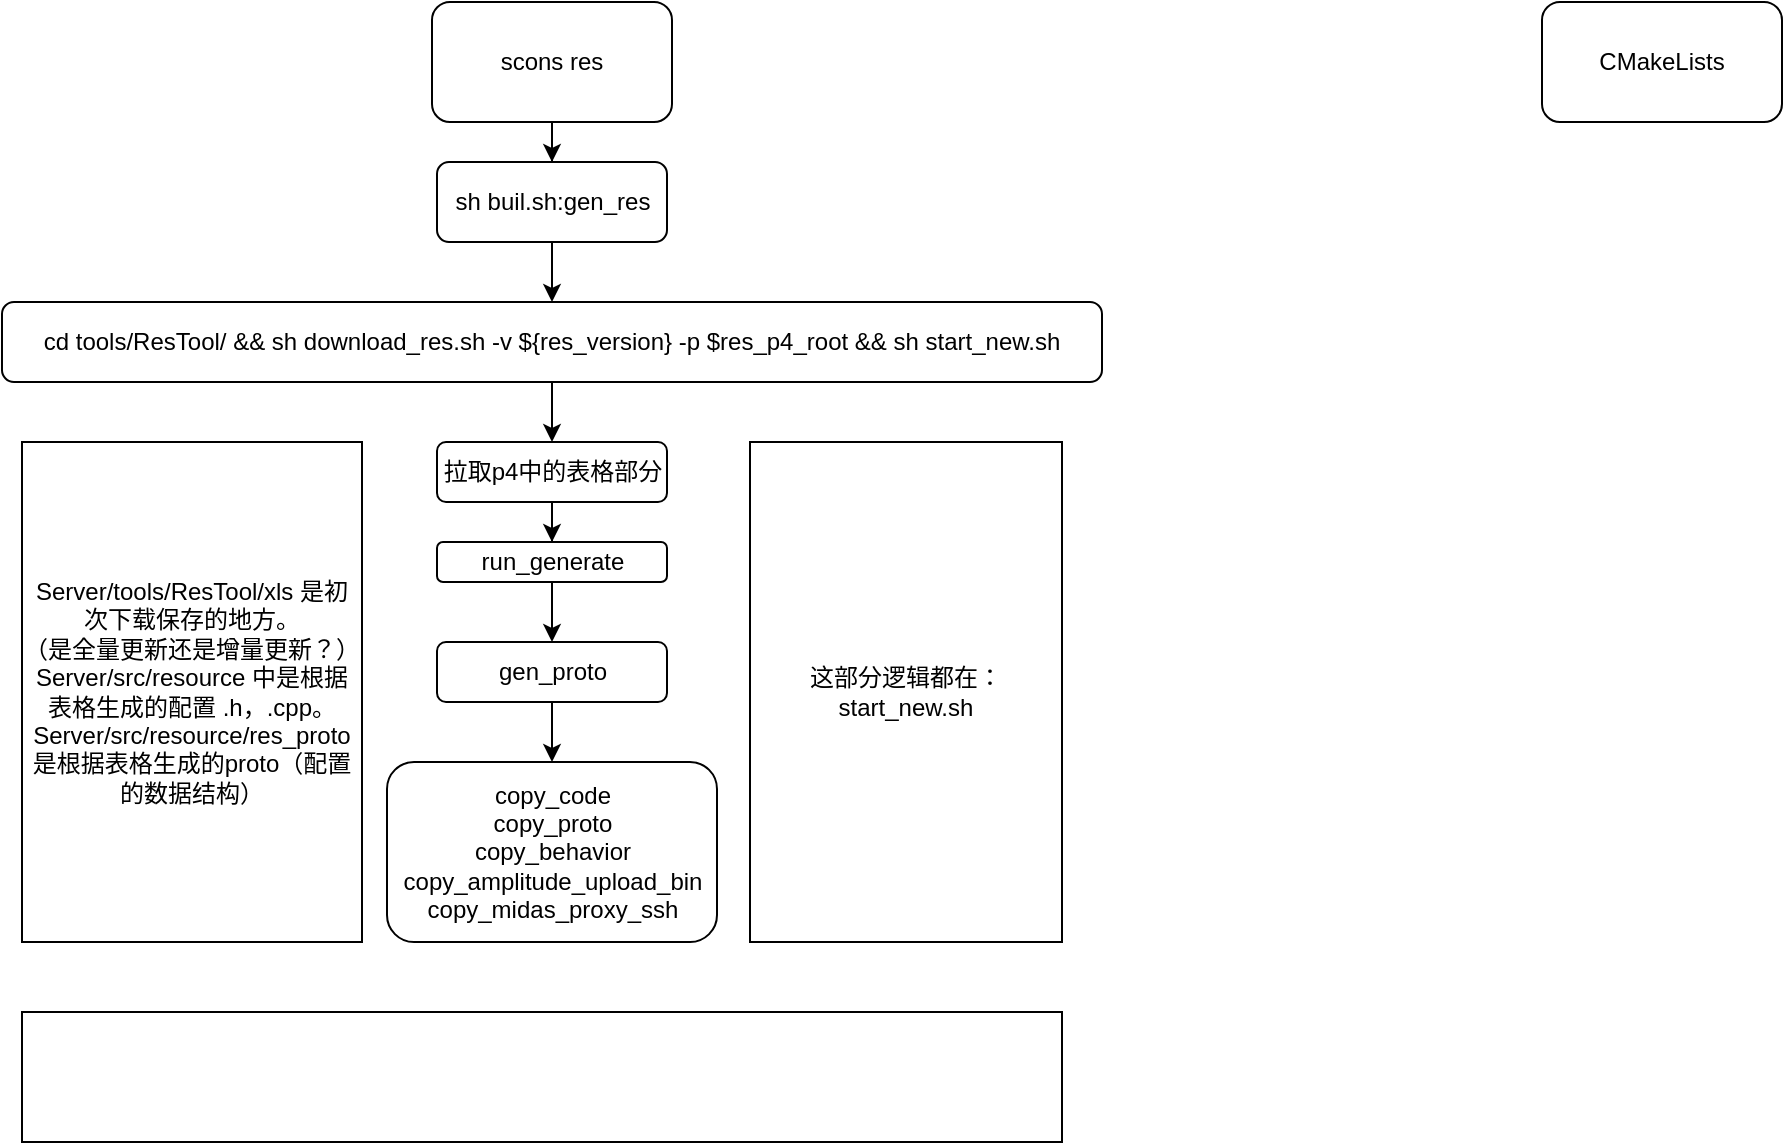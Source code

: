 <mxfile version="26.0.15">
  <diagram name="第 1 页" id="r0Z7M7erhmWLDyFD28IT">
    <mxGraphModel dx="1433" dy="1193" grid="1" gridSize="10" guides="1" tooltips="1" connect="1" arrows="1" fold="1" page="1" pageScale="1" pageWidth="827" pageHeight="1169" math="0" shadow="0">
      <root>
        <mxCell id="0" />
        <mxCell id="1" parent="0" />
        <mxCell id="0lmuhA2kAvK867DE8umY-3" value="" style="edgeStyle=orthogonalEdgeStyle;rounded=0;orthogonalLoop=1;jettySize=auto;html=1;" edge="1" parent="1" source="0lmuhA2kAvK867DE8umY-1" target="0lmuhA2kAvK867DE8umY-2">
          <mxGeometry relative="1" as="geometry" />
        </mxCell>
        <mxCell id="0lmuhA2kAvK867DE8umY-1" value="scons res" style="rounded=1;whiteSpace=wrap;html=1;" vertex="1" parent="1">
          <mxGeometry x="255" y="20" width="120" height="60" as="geometry" />
        </mxCell>
        <mxCell id="0lmuhA2kAvK867DE8umY-5" value="" style="edgeStyle=orthogonalEdgeStyle;rounded=0;orthogonalLoop=1;jettySize=auto;html=1;" edge="1" parent="1" source="0lmuhA2kAvK867DE8umY-2" target="0lmuhA2kAvK867DE8umY-4">
          <mxGeometry relative="1" as="geometry" />
        </mxCell>
        <mxCell id="0lmuhA2kAvK867DE8umY-2" value="sh buil.sh:gen_res" style="whiteSpace=wrap;html=1;rounded=1;" vertex="1" parent="1">
          <mxGeometry x="257.5" y="100" width="115" height="40" as="geometry" />
        </mxCell>
        <mxCell id="0lmuhA2kAvK867DE8umY-7" style="edgeStyle=orthogonalEdgeStyle;rounded=0;orthogonalLoop=1;jettySize=auto;html=1;entryX=0.5;entryY=0;entryDx=0;entryDy=0;" edge="1" parent="1" source="0lmuhA2kAvK867DE8umY-4" target="0lmuhA2kAvK867DE8umY-6">
          <mxGeometry relative="1" as="geometry" />
        </mxCell>
        <mxCell id="0lmuhA2kAvK867DE8umY-4" value="&lt;span style=&quot;font-size: 12px;&quot;&gt;cd tools/ResTool/ &amp;amp;&amp;amp; sh download_res.sh -v ${res_version} -p $res_p4_root &amp;amp;&amp;amp; sh start_new.sh&lt;/span&gt;" style="whiteSpace=wrap;html=1;rounded=1;" vertex="1" parent="1">
          <mxGeometry x="40" y="170" width="550" height="40" as="geometry" />
        </mxCell>
        <mxCell id="0lmuhA2kAvK867DE8umY-9" value="" style="edgeStyle=orthogonalEdgeStyle;rounded=0;orthogonalLoop=1;jettySize=auto;html=1;" edge="1" parent="1" source="0lmuhA2kAvK867DE8umY-6" target="0lmuhA2kAvK867DE8umY-8">
          <mxGeometry relative="1" as="geometry" />
        </mxCell>
        <mxCell id="0lmuhA2kAvK867DE8umY-6" value="拉取p4中的表格部分" style="rounded=1;whiteSpace=wrap;html=1;" vertex="1" parent="1">
          <mxGeometry x="257.5" y="240" width="115" height="30" as="geometry" />
        </mxCell>
        <mxCell id="0lmuhA2kAvK867DE8umY-11" value="" style="edgeStyle=orthogonalEdgeStyle;rounded=0;orthogonalLoop=1;jettySize=auto;html=1;" edge="1" parent="1" source="0lmuhA2kAvK867DE8umY-8" target="0lmuhA2kAvK867DE8umY-10">
          <mxGeometry relative="1" as="geometry" />
        </mxCell>
        <mxCell id="0lmuhA2kAvK867DE8umY-8" value="&lt;span style=&quot;font-size: 12px;&quot;&gt;run_generate&lt;/span&gt;" style="whiteSpace=wrap;html=1;rounded=1;" vertex="1" parent="1">
          <mxGeometry x="257.5" y="290" width="115" height="20" as="geometry" />
        </mxCell>
        <mxCell id="0lmuhA2kAvK867DE8umY-13" value="" style="edgeStyle=orthogonalEdgeStyle;rounded=0;orthogonalLoop=1;jettySize=auto;html=1;" edge="1" parent="1" source="0lmuhA2kAvK867DE8umY-10" target="0lmuhA2kAvK867DE8umY-12">
          <mxGeometry relative="1" as="geometry" />
        </mxCell>
        <mxCell id="0lmuhA2kAvK867DE8umY-10" value="&lt;span style=&quot;font-size: 12px;&quot;&gt;gen_proto&lt;/span&gt;" style="whiteSpace=wrap;html=1;rounded=1;" vertex="1" parent="1">
          <mxGeometry x="257.5" y="340" width="115" height="30" as="geometry" />
        </mxCell>
        <mxCell id="0lmuhA2kAvK867DE8umY-12" value="&lt;span style=&quot;font-size: 12px;&quot;&gt;copy_code&lt;/span&gt;&lt;div&gt;&lt;span style=&quot;font-size: 12px;&quot;&gt;copy_proto&lt;/span&gt;&lt;/div&gt;&lt;div&gt;&lt;span style=&quot;font-size: 12px;&quot;&gt;copy_behavior&lt;/span&gt;&lt;/div&gt;&lt;div&gt;&lt;span style=&quot;font-size: 12px;&quot;&gt;copy_amplitude_upload_bin&lt;/span&gt;&lt;/div&gt;&lt;div&gt;&lt;span style=&quot;font-size: 12px;&quot;&gt;copy_midas_proxy_ssh&lt;/span&gt;&lt;/div&gt;" style="whiteSpace=wrap;html=1;rounded=1;" vertex="1" parent="1">
          <mxGeometry x="232.5" y="400" width="165" height="90" as="geometry" />
        </mxCell>
        <mxCell id="0lmuhA2kAvK867DE8umY-14" value="&lt;div&gt;&lt;span style=&quot;font-size: 12px;&quot;&gt;这部分逻辑都在：&lt;/span&gt;&lt;/div&gt;&lt;span style=&quot;font-size: 12px;&quot;&gt;start_new.sh&lt;/span&gt;" style="rounded=0;whiteSpace=wrap;html=1;" vertex="1" parent="1">
          <mxGeometry x="414" y="240" width="156" height="250" as="geometry" />
        </mxCell>
        <mxCell id="0lmuhA2kAvK867DE8umY-15" value="&lt;span style=&quot;font-size: 12px;&quot;&gt;Server/tools/ResTool/xls 是初次下载保存的地方。&lt;/span&gt;&lt;div&gt;&lt;span style=&quot;font-size: 12px;&quot;&gt;（是全量更新还是增量更新？）&lt;/span&gt;&lt;/div&gt;&lt;div&gt;&lt;span style=&quot;font-size: 12px;&quot;&gt;Server/src/resource 中是根据表格生成的配置 .h，.cpp。&lt;/span&gt;&lt;/div&gt;&lt;div&gt;&lt;span style=&quot;font-size: 12px;&quot;&gt;Server/src/resource/res_proto 是根据表格生成的proto（配置的数据结构）&lt;/span&gt;&lt;/div&gt;" style="rounded=0;whiteSpace=wrap;html=1;" vertex="1" parent="1">
          <mxGeometry x="50" y="240" width="170" height="250" as="geometry" />
        </mxCell>
        <mxCell id="0lmuhA2kAvK867DE8umY-16" value="" style="rounded=0;whiteSpace=wrap;html=1;" vertex="1" parent="1">
          <mxGeometry x="50" y="525" width="520" height="65" as="geometry" />
        </mxCell>
        <mxCell id="0lmuhA2kAvK867DE8umY-17" value="CMakeLists" style="rounded=1;whiteSpace=wrap;html=1;" vertex="1" parent="1">
          <mxGeometry x="810" y="20" width="120" height="60" as="geometry" />
        </mxCell>
      </root>
    </mxGraphModel>
  </diagram>
</mxfile>
